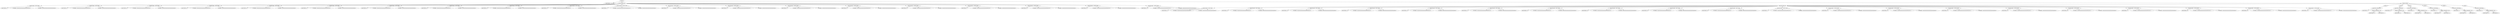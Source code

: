 digraph G {	
ranksep=.25;
	0 [label="MODULE"];
	1 [label="IDENTIFIERS: top_module"];
	0 -> 1;
	2 [label="VAR_DECLARE_LIST"];
	0 -> 2;
	3 [label="VAR_DECLARE:  INPUT PORT"];
	2 -> 3;
	4 [label="IDENTIFIERS: a1"];
	3 -> 4;
	5 [label="NUMBERS: 00000000000000000000000000000100 ()"];
	3 -> 5;
	6 [label="NUMBERS: 00000000000000000000000000000000 ()"];
	3 -> 6;
	7 [label="VAR_DECLARE:  INPUT PORT"];
	2 -> 7;
	8 [label="IDENTIFIERS: a2"];
	7 -> 8;
	9 [label="NUMBERS: 00000000000000000000000000000100 ()"];
	7 -> 9;
	10 [label="NUMBERS: 00000000000000000000000000000000 ()"];
	7 -> 10;
	11 [label="VAR_DECLARE:  INPUT PORT"];
	2 -> 11;
	12 [label="IDENTIFIERS: a3"];
	11 -> 12;
	13 [label="NUMBERS: 00000000000000000000000000000100 ()"];
	11 -> 13;
	14 [label="NUMBERS: 00000000000000000000000000000000 ()"];
	11 -> 14;
	15 [label="VAR_DECLARE:  INPUT PORT"];
	2 -> 15;
	16 [label="IDENTIFIERS: a4"];
	15 -> 16;
	17 [label="NUMBERS: 00000000000000000000000000000100 ()"];
	15 -> 17;
	18 [label="NUMBERS: 00000000000000000000000000000000 ()"];
	15 -> 18;
	19 [label="VAR_DECLARE:  INPUT PORT"];
	2 -> 19;
	20 [label="IDENTIFIERS: a5"];
	19 -> 20;
	21 [label="NUMBERS: 00000000000000000000000000000100 ()"];
	19 -> 21;
	22 [label="NUMBERS: 00000000000000000000000000000000 ()"];
	19 -> 22;
	23 [label="VAR_DECLARE:  INPUT PORT"];
	2 -> 23;
	24 [label="IDENTIFIERS: b1"];
	23 -> 24;
	25 [label="NUMBERS: 00000000000000000000000000000100 ()"];
	23 -> 25;
	26 [label="NUMBERS: 00000000000000000000000000000000 ()"];
	23 -> 26;
	27 [label="VAR_DECLARE:  INPUT PORT"];
	2 -> 27;
	28 [label="IDENTIFIERS: b2"];
	27 -> 28;
	29 [label="NUMBERS: 00000000000000000000000000000100 ()"];
	27 -> 29;
	30 [label="NUMBERS: 00000000000000000000000000000000 ()"];
	27 -> 30;
	31 [label="VAR_DECLARE:  INPUT PORT"];
	2 -> 31;
	32 [label="IDENTIFIERS: b3"];
	31 -> 32;
	33 [label="NUMBERS: 00000000000000000000000000000100 ()"];
	31 -> 33;
	34 [label="NUMBERS: 00000000000000000000000000000000 ()"];
	31 -> 34;
	35 [label="VAR_DECLARE:  INPUT PORT"];
	2 -> 35;
	36 [label="IDENTIFIERS: b4"];
	35 -> 36;
	37 [label="NUMBERS: 00000000000000000000000000000100 ()"];
	35 -> 37;
	38 [label="NUMBERS: 00000000000000000000000000000000 ()"];
	35 -> 38;
	39 [label="VAR_DECLARE:  INPUT PORT"];
	2 -> 39;
	40 [label="IDENTIFIERS: b5"];
	39 -> 40;
	41 [label="NUMBERS: 00000000000000000000000000000100 ()"];
	39 -> 41;
	42 [label="NUMBERS: 00000000000000000000000000000000 ()"];
	39 -> 42;
	43 [label="VAR_DECLARE:  OUTPUT PORT"];
	2 -> 43;
	44 [label="IDENTIFIERS: c1"];
	43 -> 44;
	45 [label="NUMBERS: 00000000000000000000000000001001 ()"];
	43 -> 45;
	46 [label="NUMBERS: 00000000000000000000000000000000 ()"];
	43 -> 46;
	47 [label="VAR_DECLARE:  OUTPUT PORT"];
	2 -> 47;
	48 [label="IDENTIFIERS: c2"];
	47 -> 48;
	49 [label="NUMBERS: 00000000000000000000000000001001 ()"];
	47 -> 49;
	50 [label="NUMBERS: 00000000000000000000000000000000 ()"];
	47 -> 50;
	51 [label="VAR_DECLARE:  OUTPUT PORT"];
	2 -> 51;
	52 [label="IDENTIFIERS: c3"];
	51 -> 52;
	53 [label="NUMBERS: 00000000000000000000000000001001 ()"];
	51 -> 53;
	54 [label="NUMBERS: 00000000000000000000000000000000 ()"];
	51 -> 54;
	55 [label="VAR_DECLARE:  OUTPUT PORT"];
	2 -> 55;
	56 [label="IDENTIFIERS: c4"];
	55 -> 56;
	57 [label="NUMBERS: 00000000000000000000000000001001 ()"];
	55 -> 57;
	58 [label="NUMBERS: 00000000000000000000000000000000 ()"];
	55 -> 58;
	59 [label="VAR_DECLARE:  OUTPUT PORT"];
	2 -> 59;
	60 [label="IDENTIFIERS: c5"];
	59 -> 60;
	61 [label="NUMBERS: 00000000000000000000000000001001 ()"];
	59 -> 61;
	62 [label="NUMBERS: 00000000000000000000000000000000 ()"];
	59 -> 62;
	63 [label="VAR_DECLARE:  OUTPUT PORT"];
	2 -> 63;
	64 [label="IDENTIFIERS: c6"];
	63 -> 64;
	65 [label="NUMBERS: 00000000000000000000000000001001 ()"];
	63 -> 65;
	66 [label="NUMBERS: 00000000000000000000000000000000 ()"];
	63 -> 66;
	67 [label="VAR_DECLARE:  OUTPUT PORT"];
	2 -> 67;
	68 [label="IDENTIFIERS: c7"];
	67 -> 68;
	69 [label="NUMBERS: 00000000000000000000000000001001 ()"];
	67 -> 69;
	70 [label="NUMBERS: 00000000000000000000000000000000 ()"];
	67 -> 70;
	71 [label="VAR_DECLARE:  OUTPUT PORT"];
	2 -> 71;
	72 [label="IDENTIFIERS: c8"];
	71 -> 72;
	73 [label="NUMBERS: 00000000000000000000000000001001 ()"];
	71 -> 73;
	74 [label="NUMBERS: 00000000000000000000000000000000 ()"];
	71 -> 74;
	75 [label="VAR_DECLARE:  OUTPUT PORT"];
	2 -> 75;
	76 [label="IDENTIFIERS: c9"];
	75 -> 76;
	77 [label="NUMBERS: 00000000000000000000000000001001 ()"];
	75 -> 77;
	78 [label="NUMBERS: 00000000000000000000000000000000 ()"];
	75 -> 78;
	79 [label="VAR_DECLARE:  OUTPUT PORT"];
	2 -> 79;
	80 [label="IDENTIFIERS: c10"];
	79 -> 80;
	81 [label="NUMBERS: 00000000000000000000000000001001 ()"];
	79 -> 81;
	82 [label="NUMBERS: 00000000000000000000000000000000 ()"];
	79 -> 82;
	83 [label="MODULE_ITEMS"];
	0 -> 83;
	84 [label="VAR_DECLARE_LIST"];
	83 -> 84;
	85 [label="VAR_DECLARE:  INPUT PORT"];
	84 -> 85;
	86 [label="IDENTIFIERS: a1"];
	85 -> 86;
	87 [label="NUMBERS: 00000000000000000000000000000100 ()"];
	85 -> 87;
	88 [label="NUMBERS: 00000000000000000000000000000000 ()"];
	85 -> 88;
	89 [label="VAR_DECLARE:  INPUT PORT"];
	84 -> 89;
	90 [label="IDENTIFIERS: a2"];
	89 -> 90;
	91 [label="NUMBERS: 00000000000000000000000000000100 ()"];
	89 -> 91;
	92 [label="NUMBERS: 00000000000000000000000000000000 ()"];
	89 -> 92;
	93 [label="VAR_DECLARE:  INPUT PORT"];
	84 -> 93;
	94 [label="IDENTIFIERS: a3"];
	93 -> 94;
	95 [label="NUMBERS: 00000000000000000000000000000100 ()"];
	93 -> 95;
	96 [label="NUMBERS: 00000000000000000000000000000000 ()"];
	93 -> 96;
	97 [label="VAR_DECLARE:  INPUT PORT"];
	84 -> 97;
	98 [label="IDENTIFIERS: a4"];
	97 -> 98;
	99 [label="NUMBERS: 00000000000000000000000000000100 ()"];
	97 -> 99;
	100 [label="NUMBERS: 00000000000000000000000000000000 ()"];
	97 -> 100;
	101 [label="VAR_DECLARE:  INPUT PORT"];
	84 -> 101;
	102 [label="IDENTIFIERS: a5"];
	101 -> 102;
	103 [label="NUMBERS: 00000000000000000000000000000100 ()"];
	101 -> 103;
	104 [label="NUMBERS: 00000000000000000000000000000000 ()"];
	101 -> 104;
	105 [label="VAR_DECLARE:  INPUT PORT"];
	84 -> 105;
	106 [label="IDENTIFIERS: b1"];
	105 -> 106;
	107 [label="NUMBERS: 00000000000000000000000000000100 ()"];
	105 -> 107;
	108 [label="NUMBERS: 00000000000000000000000000000000 ()"];
	105 -> 108;
	109 [label="VAR_DECLARE:  INPUT PORT"];
	84 -> 109;
	110 [label="IDENTIFIERS: b2"];
	109 -> 110;
	111 [label="NUMBERS: 00000000000000000000000000000100 ()"];
	109 -> 111;
	112 [label="NUMBERS: 00000000000000000000000000000000 ()"];
	109 -> 112;
	113 [label="VAR_DECLARE:  INPUT PORT"];
	84 -> 113;
	114 [label="IDENTIFIERS: b3"];
	113 -> 114;
	115 [label="NUMBERS: 00000000000000000000000000000100 ()"];
	113 -> 115;
	116 [label="NUMBERS: 00000000000000000000000000000000 ()"];
	113 -> 116;
	117 [label="VAR_DECLARE:  INPUT PORT"];
	84 -> 117;
	118 [label="IDENTIFIERS: b4"];
	117 -> 118;
	119 [label="NUMBERS: 00000000000000000000000000000100 ()"];
	117 -> 119;
	120 [label="NUMBERS: 00000000000000000000000000000000 ()"];
	117 -> 120;
	121 [label="VAR_DECLARE:  INPUT PORT"];
	84 -> 121;
	122 [label="IDENTIFIERS: b5"];
	121 -> 122;
	123 [label="NUMBERS: 00000000000000000000000000000100 ()"];
	121 -> 123;
	124 [label="NUMBERS: 00000000000000000000000000000000 ()"];
	121 -> 124;
	125 [label="VAR_DECLARE:  OUTPUT PORT"];
	84 -> 125;
	126 [label="IDENTIFIERS: c1"];
	125 -> 126;
	127 [label="NUMBERS: 00000000000000000000000000001001 ()"];
	125 -> 127;
	128 [label="NUMBERS: 00000000000000000000000000000000 ()"];
	125 -> 128;
	129 [label="VAR_DECLARE:  OUTPUT PORT"];
	84 -> 129;
	130 [label="IDENTIFIERS: c2"];
	129 -> 130;
	131 [label="NUMBERS: 00000000000000000000000000001001 ()"];
	129 -> 131;
	132 [label="NUMBERS: 00000000000000000000000000000000 ()"];
	129 -> 132;
	133 [label="VAR_DECLARE:  OUTPUT PORT"];
	84 -> 133;
	134 [label="IDENTIFIERS: c3"];
	133 -> 134;
	135 [label="NUMBERS: 00000000000000000000000000001001 ()"];
	133 -> 135;
	136 [label="NUMBERS: 00000000000000000000000000000000 ()"];
	133 -> 136;
	137 [label="VAR_DECLARE:  OUTPUT PORT"];
	84 -> 137;
	138 [label="IDENTIFIERS: c4"];
	137 -> 138;
	139 [label="NUMBERS: 00000000000000000000000000001001 ()"];
	137 -> 139;
	140 [label="NUMBERS: 00000000000000000000000000000000 ()"];
	137 -> 140;
	141 [label="VAR_DECLARE:  OUTPUT PORT"];
	84 -> 141;
	142 [label="IDENTIFIERS: c5"];
	141 -> 142;
	143 [label="NUMBERS: 00000000000000000000000000001001 ()"];
	141 -> 143;
	144 [label="NUMBERS: 00000000000000000000000000000000 ()"];
	141 -> 144;
	145 [label="VAR_DECLARE:  OUTPUT PORT"];
	84 -> 145;
	146 [label="IDENTIFIERS: c6"];
	145 -> 146;
	147 [label="NUMBERS: 00000000000000000000000000001001 ()"];
	145 -> 147;
	148 [label="NUMBERS: 00000000000000000000000000000000 ()"];
	145 -> 148;
	149 [label="VAR_DECLARE:  OUTPUT PORT"];
	84 -> 149;
	150 [label="IDENTIFIERS: c7"];
	149 -> 150;
	151 [label="NUMBERS: 00000000000000000000000000001001 ()"];
	149 -> 151;
	152 [label="NUMBERS: 00000000000000000000000000000000 ()"];
	149 -> 152;
	153 [label="VAR_DECLARE:  OUTPUT PORT"];
	84 -> 153;
	154 [label="IDENTIFIERS: c8"];
	153 -> 154;
	155 [label="NUMBERS: 00000000000000000000000000001001 ()"];
	153 -> 155;
	156 [label="NUMBERS: 00000000000000000000000000000000 ()"];
	153 -> 156;
	157 [label="VAR_DECLARE:  OUTPUT PORT"];
	84 -> 157;
	158 [label="IDENTIFIERS: c9"];
	157 -> 158;
	159 [label="NUMBERS: 00000000000000000000000000001001 ()"];
	157 -> 159;
	160 [label="NUMBERS: 00000000000000000000000000000000 ()"];
	157 -> 160;
	161 [label="VAR_DECLARE:  OUTPUT PORT"];
	84 -> 161;
	162 [label="IDENTIFIERS: c10"];
	161 -> 162;
	163 [label="NUMBERS: 00000000000000000000000000001001 ()"];
	161 -> 163;
	164 [label="NUMBERS: 00000000000000000000000000000000 ()"];
	161 -> 164;
	165 [label="ASSIGN"];
	83 -> 165;
	166 [label="BLOCKING_STATEMENT"];
	165 -> 166;
	167 [label="IDENTIFIERS: c1"];
	166 -> 167;
	168 [label="BINARY_OPERATION: MUL"];
	166 -> 168;
	169 [label="IDENTIFIERS: a1"];
	168 -> 169;
	170 [label="IDENTIFIERS: b1"];
	168 -> 170;
	171 [label="ASSIGN"];
	83 -> 171;
	172 [label="BLOCKING_STATEMENT"];
	171 -> 172;
	173 [label="IDENTIFIERS: c2"];
	172 -> 173;
	174 [label="BINARY_OPERATION: MUL"];
	172 -> 174;
	175 [label="IDENTIFIERS: a2"];
	174 -> 175;
	176 [label="IDENTIFIERS: b2"];
	174 -> 176;
	177 [label="ASSIGN"];
	83 -> 177;
	178 [label="BLOCKING_STATEMENT"];
	177 -> 178;
	179 [label="IDENTIFIERS: c3"];
	178 -> 179;
	180 [label="BINARY_OPERATION: MUL"];
	178 -> 180;
	181 [label="IDENTIFIERS: a3"];
	180 -> 181;
	182 [label="IDENTIFIERS: b3"];
	180 -> 182;
	183 [label="ASSIGN"];
	83 -> 183;
	184 [label="BLOCKING_STATEMENT"];
	183 -> 184;
	185 [label="IDENTIFIERS: c4"];
	184 -> 185;
	186 [label="BINARY_OPERATION: MUL"];
	184 -> 186;
	187 [label="IDENTIFIERS: a4"];
	186 -> 187;
	188 [label="IDENTIFIERS: b4"];
	186 -> 188;
	189 [label="ASSIGN"];
	83 -> 189;
	190 [label="BLOCKING_STATEMENT"];
	189 -> 190;
	191 [label="IDENTIFIERS: c5"];
	190 -> 191;
	192 [label="BINARY_OPERATION: MUL"];
	190 -> 192;
	193 [label="IDENTIFIERS: a5"];
	192 -> 193;
	194 [label="IDENTIFIERS: b5"];
	192 -> 194;
	195 [label="ASSIGN"];
	83 -> 195;
	196 [label="BLOCKING_STATEMENT"];
	195 -> 196;
	197 [label="IDENTIFIERS: c6"];
	196 -> 197;
	198 [label="BINARY_OPERATION: MUL"];
	196 -> 198;
	199 [label="IDENTIFIERS: a1"];
	198 -> 199;
	200 [label="IDENTIFIERS: b5"];
	198 -> 200;
}
